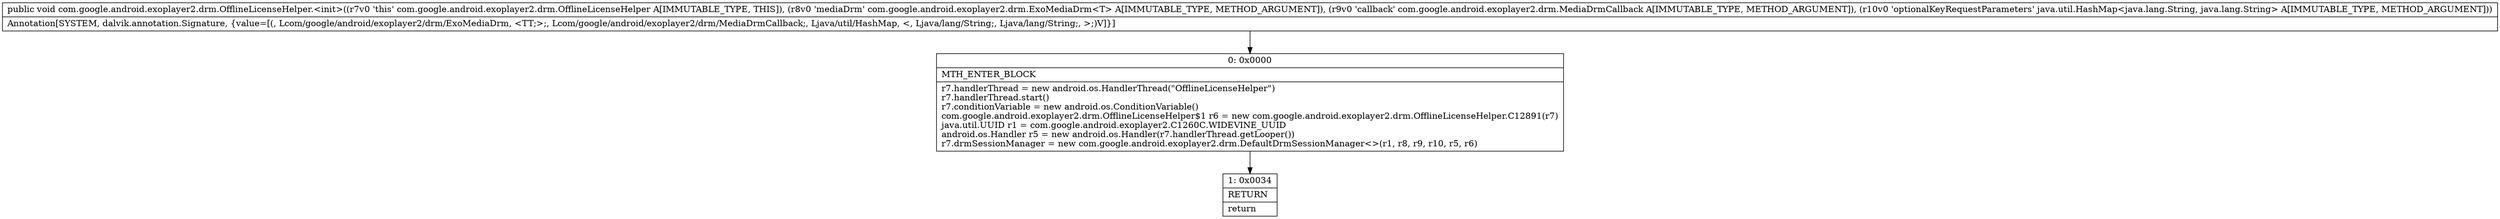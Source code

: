 digraph "CFG forcom.google.android.exoplayer2.drm.OfflineLicenseHelper.\<init\>(Lcom\/google\/android\/exoplayer2\/drm\/ExoMediaDrm;Lcom\/google\/android\/exoplayer2\/drm\/MediaDrmCallback;Ljava\/util\/HashMap;)V" {
Node_0 [shape=record,label="{0\:\ 0x0000|MTH_ENTER_BLOCK\l|r7.handlerThread = new android.os.HandlerThread(\"OfflineLicenseHelper\")\lr7.handlerThread.start()\lr7.conditionVariable = new android.os.ConditionVariable()\lcom.google.android.exoplayer2.drm.OfflineLicenseHelper$1 r6 = new com.google.android.exoplayer2.drm.OfflineLicenseHelper.C12891(r7)\ljava.util.UUID r1 = com.google.android.exoplayer2.C1260C.WIDEVINE_UUID\landroid.os.Handler r5 = new android.os.Handler(r7.handlerThread.getLooper())\lr7.drmSessionManager = new com.google.android.exoplayer2.drm.DefaultDrmSessionManager\<\>(r1, r8, r9, r10, r5, r6)\l}"];
Node_1 [shape=record,label="{1\:\ 0x0034|RETURN\l|return\l}"];
MethodNode[shape=record,label="{public void com.google.android.exoplayer2.drm.OfflineLicenseHelper.\<init\>((r7v0 'this' com.google.android.exoplayer2.drm.OfflineLicenseHelper A[IMMUTABLE_TYPE, THIS]), (r8v0 'mediaDrm' com.google.android.exoplayer2.drm.ExoMediaDrm\<T\> A[IMMUTABLE_TYPE, METHOD_ARGUMENT]), (r9v0 'callback' com.google.android.exoplayer2.drm.MediaDrmCallback A[IMMUTABLE_TYPE, METHOD_ARGUMENT]), (r10v0 'optionalKeyRequestParameters' java.util.HashMap\<java.lang.String, java.lang.String\> A[IMMUTABLE_TYPE, METHOD_ARGUMENT]))  | Annotation[SYSTEM, dalvik.annotation.Signature, \{value=[(, Lcom\/google\/android\/exoplayer2\/drm\/ExoMediaDrm, \<TT;\>;, Lcom\/google\/android\/exoplayer2\/drm\/MediaDrmCallback;, Ljava\/util\/HashMap, \<, Ljava\/lang\/String;, Ljava\/lang\/String;, \>;)V]\}]\l}"];
MethodNode -> Node_0;
Node_0 -> Node_1;
}

